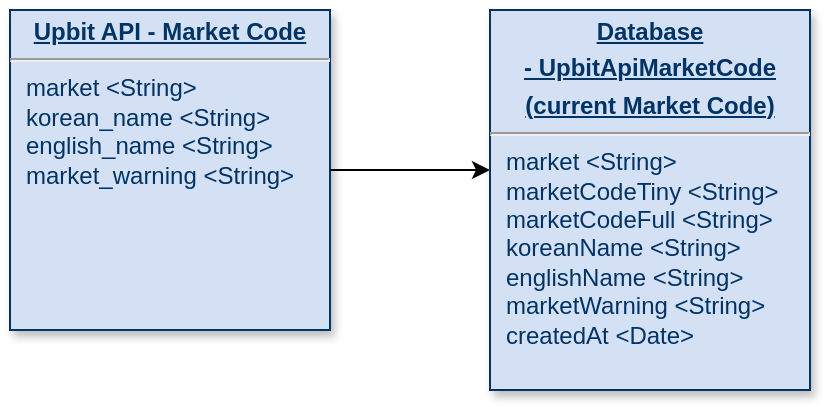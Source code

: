 <mxfile version="15.5.6" type="device"><diagram name="Page-1" id="efa7a0a1-bf9b-a30e-e6df-94a7791c09e9"><mxGraphModel dx="1673" dy="896" grid="1" gridSize="10" guides="1" tooltips="1" connect="1" arrows="1" fold="1" page="1" pageScale="1" pageWidth="826" pageHeight="1169" background="none" math="0" shadow="0"><root><mxCell id="0"/><mxCell id="1" parent="0"/><mxCell id="25" value="&lt;p style=&quot;margin: 0px ; margin-top: 4px ; text-align: center ; text-decoration: underline&quot;&gt;&lt;strong&gt;Upbit API - Market Code&lt;/strong&gt;&lt;/p&gt;&lt;hr&gt;&lt;p style=&quot;margin: 0px ; margin-left: 8px&quot;&gt;market &amp;lt;String&amp;gt;&lt;/p&gt;&lt;p style=&quot;margin: 0px ; margin-left: 8px&quot;&gt;korean_name &amp;lt;String&amp;gt;&lt;/p&gt;&lt;p style=&quot;margin: 0px ; margin-left: 8px&quot;&gt;english_name &amp;lt;String&amp;gt;&lt;/p&gt;&lt;p style=&quot;margin: 0px ; margin-left: 8px&quot;&gt;market_warning &amp;lt;String&amp;gt;&lt;/p&gt;" style="verticalAlign=top;align=left;overflow=fill;fontSize=12;fontFamily=Helvetica;html=1;strokeColor=#003366;shadow=1;fillColor=#D4E1F5;fontColor=#003366" parent="1" vertex="1"><mxGeometry x="40.0" y="40.0" width="160" height="160" as="geometry"/></mxCell><mxCell id="fraQWZupX_8B4qLqbw9i-115" value="" style="endArrow=classic;html=1;rounded=0;exitX=1;exitY=0.5;exitDx=0;exitDy=0;" edge="1" parent="1" source="25"><mxGeometry width="50" height="50" relative="1" as="geometry"><mxPoint x="400" y="510" as="sourcePoint"/><mxPoint x="280" y="120" as="targetPoint"/></mxGeometry></mxCell><mxCell id="fraQWZupX_8B4qLqbw9i-118" value="&lt;p style=&quot;margin: 0px ; margin-top: 4px ; text-align: center ; text-decoration: underline&quot;&gt;&lt;b&gt;Database&lt;/b&gt;&lt;/p&gt;&lt;p style=&quot;margin: 0px ; margin-top: 4px ; text-align: center ; text-decoration: underline&quot;&gt;&lt;b&gt;- UpbitApiMarketCode&lt;/b&gt;&lt;/p&gt;&lt;p style=&quot;margin: 0px ; margin-top: 4px ; text-align: center ; text-decoration: underline&quot;&gt;&lt;b&gt;(current Market Code)&lt;/b&gt;&lt;/p&gt;&lt;hr&gt;&lt;p style=&quot;margin: 0px ; margin-left: 8px&quot;&gt;market &amp;lt;String&amp;gt;&lt;/p&gt;&lt;p style=&quot;margin: 0px ; margin-left: 8px&quot;&gt;marketCodeTiny &amp;lt;String&amp;gt;&lt;/p&gt;&lt;p style=&quot;margin: 0px ; margin-left: 8px&quot;&gt;marketCodeFull &amp;lt;String&amp;gt;&lt;/p&gt;&lt;p style=&quot;margin: 0px ; margin-left: 8px&quot;&gt;koreanName &amp;lt;String&amp;gt;&lt;/p&gt;&lt;p style=&quot;margin: 0px ; margin-left: 8px&quot;&gt;englishName &amp;lt;String&amp;gt;&lt;/p&gt;&lt;p style=&quot;margin: 0px ; margin-left: 8px&quot;&gt;marketWarning &amp;lt;String&amp;gt;&lt;/p&gt;&lt;p style=&quot;margin: 0px ; margin-left: 8px&quot;&gt;createdAt &amp;lt;Date&amp;gt;&lt;/p&gt;" style="verticalAlign=top;align=left;overflow=fill;fontSize=12;fontFamily=Helvetica;html=1;strokeColor=#003366;shadow=1;fillColor=#D4E1F5;fontColor=#003366" vertex="1" parent="1"><mxGeometry x="280" y="40" width="160" height="190" as="geometry"/></mxCell></root></mxGraphModel></diagram></mxfile>